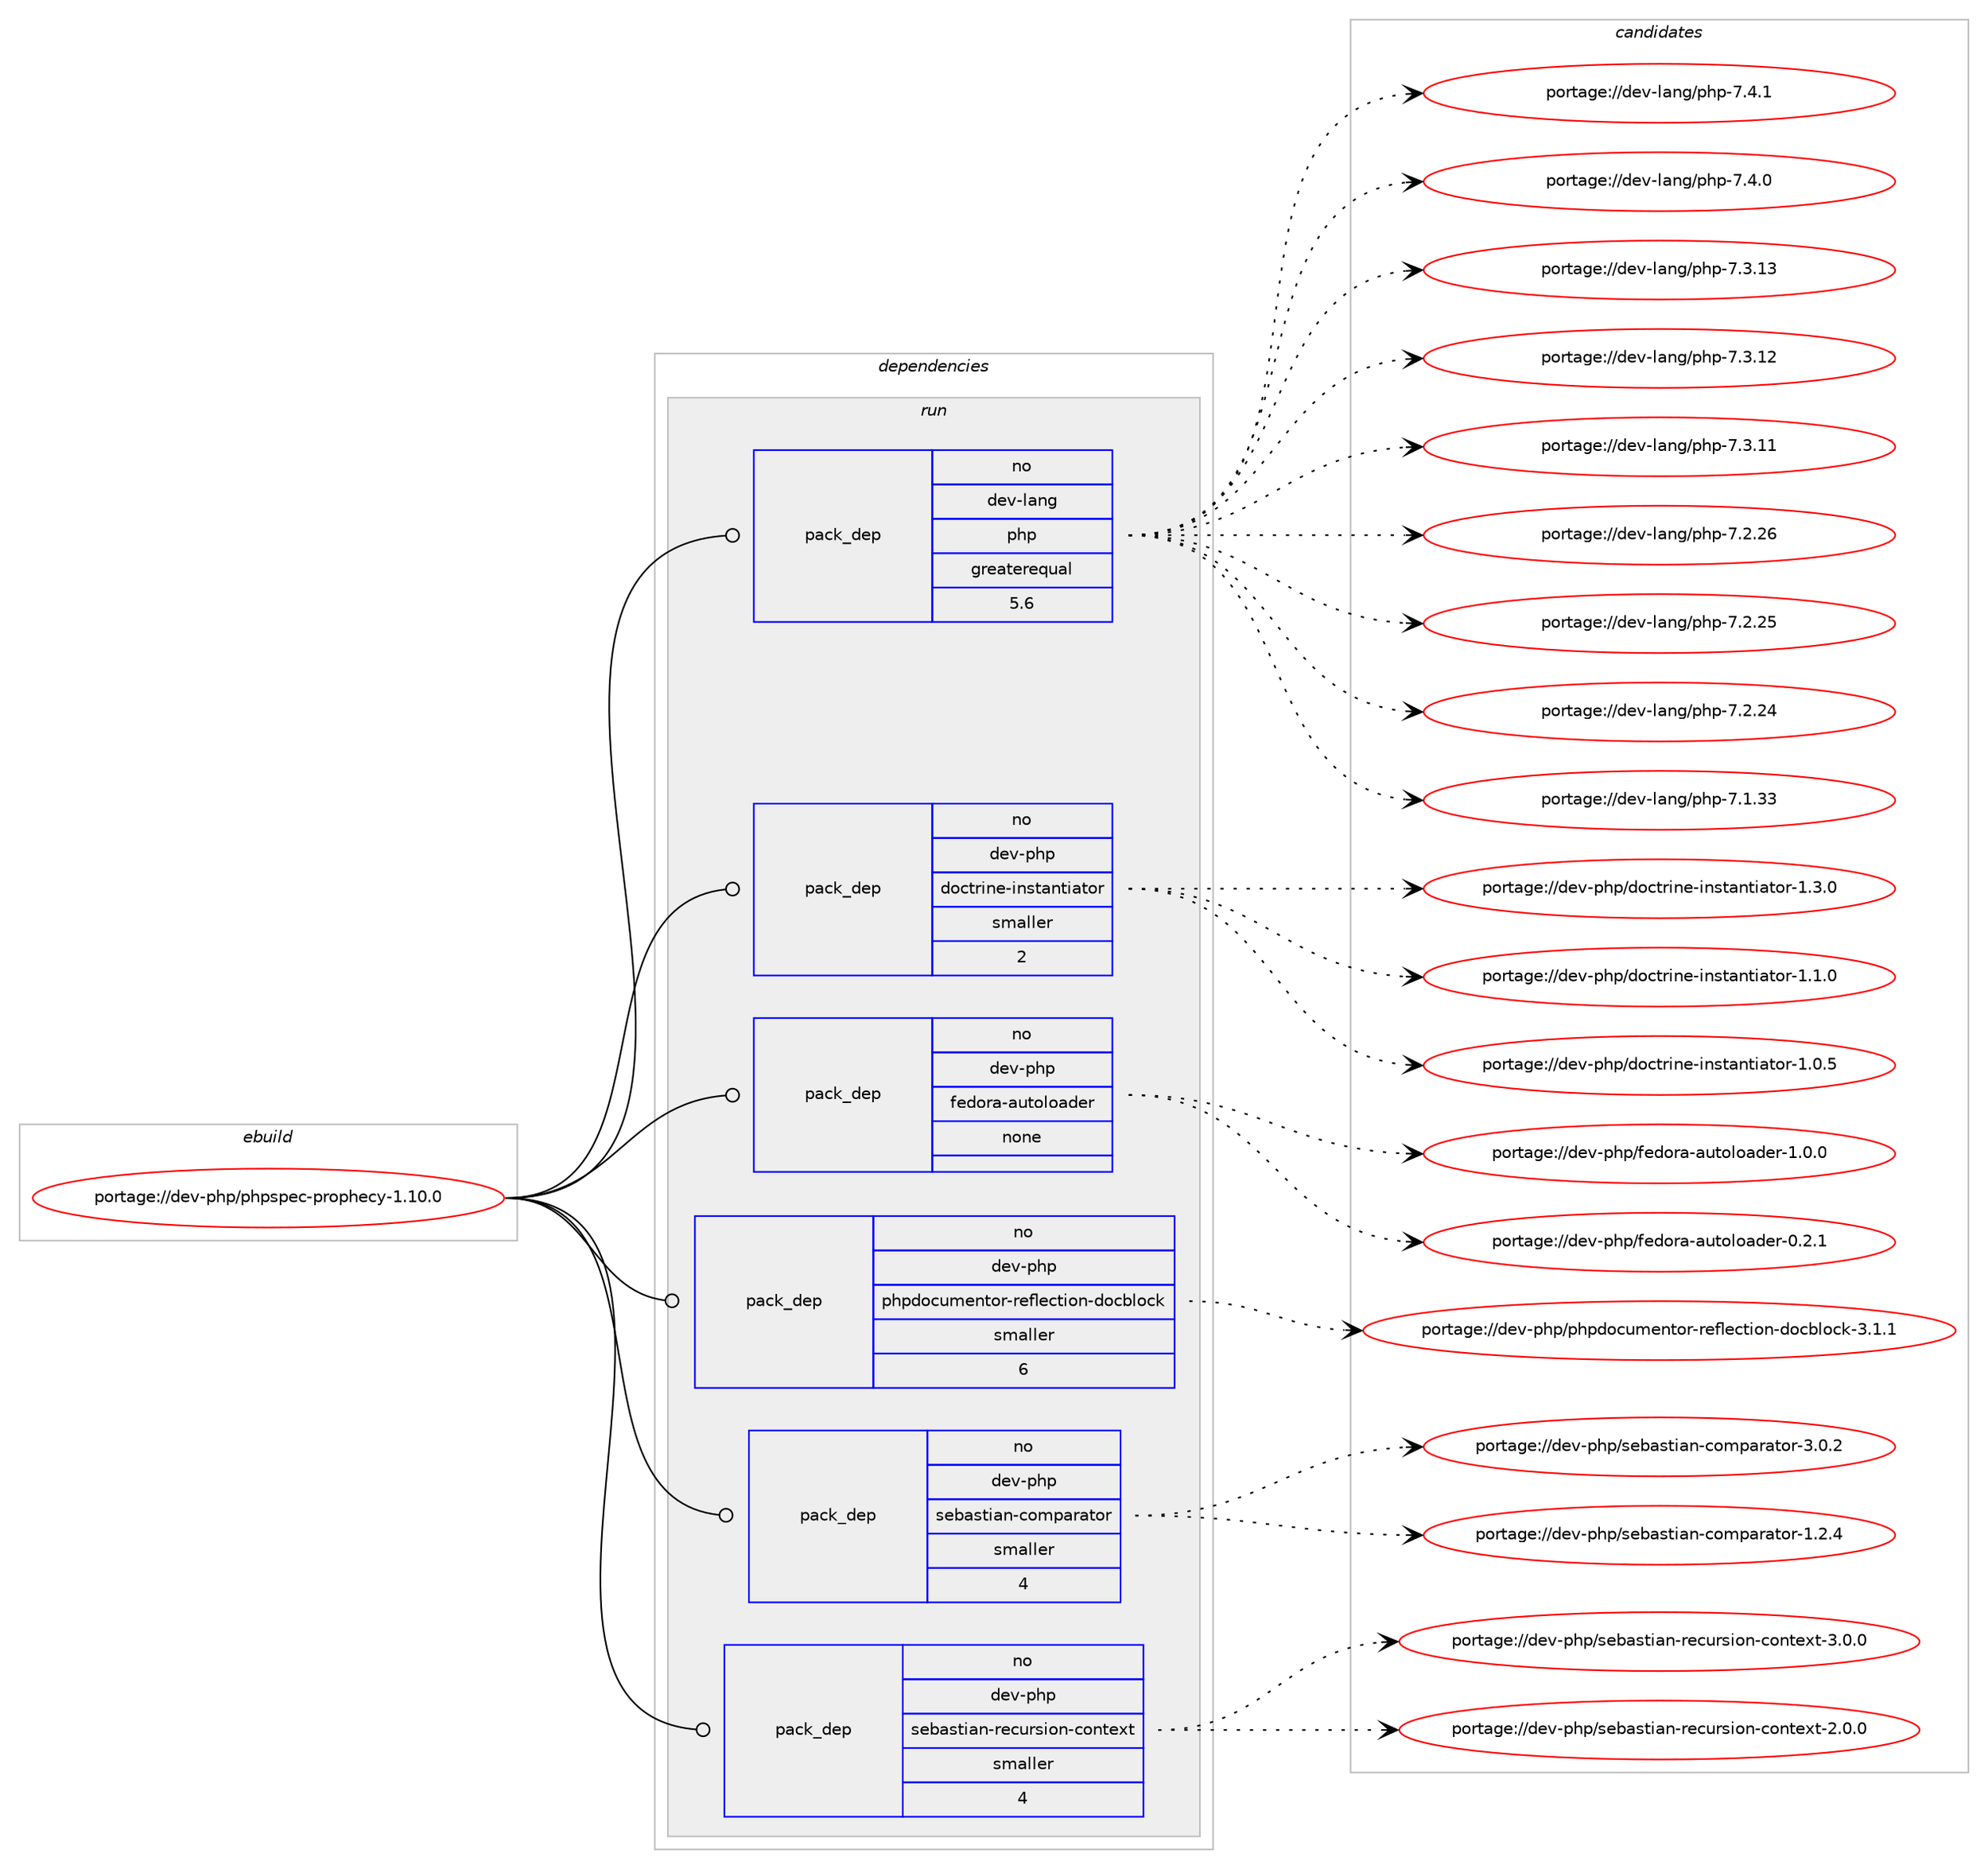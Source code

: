 digraph prolog {

# *************
# Graph options
# *************

newrank=true;
concentrate=true;
compound=true;
graph [rankdir=LR,fontname=Helvetica,fontsize=10,ranksep=1.5];#, ranksep=2.5, nodesep=0.2];
edge  [arrowhead=vee];
node  [fontname=Helvetica,fontsize=10];

# **********
# The ebuild
# **********

subgraph cluster_leftcol {
color=gray;
label=<<i>ebuild</i>>;
id [label="portage://dev-php/phpspec-prophecy-1.10.0", color=red, width=4, href="../dev-php/phpspec-prophecy-1.10.0.svg"];
}

# ****************
# The dependencies
# ****************

subgraph cluster_midcol {
color=gray;
label=<<i>dependencies</i>>;
subgraph cluster_compile {
fillcolor="#eeeeee";
style=filled;
label=<<i>compile</i>>;
}
subgraph cluster_compileandrun {
fillcolor="#eeeeee";
style=filled;
label=<<i>compile and run</i>>;
}
subgraph cluster_run {
fillcolor="#eeeeee";
style=filled;
label=<<i>run</i>>;
subgraph pack349703 {
dependency474644 [label=<<TABLE BORDER="0" CELLBORDER="1" CELLSPACING="0" CELLPADDING="4" WIDTH="220"><TR><TD ROWSPAN="6" CELLPADDING="30">pack_dep</TD></TR><TR><TD WIDTH="110">no</TD></TR><TR><TD>dev-lang</TD></TR><TR><TD>php</TD></TR><TR><TD>greaterequal</TD></TR><TR><TD>5.6</TD></TR></TABLE>>, shape=none, color=blue];
}
id:e -> dependency474644:w [weight=20,style="solid",arrowhead="odot"];
subgraph pack349704 {
dependency474645 [label=<<TABLE BORDER="0" CELLBORDER="1" CELLSPACING="0" CELLPADDING="4" WIDTH="220"><TR><TD ROWSPAN="6" CELLPADDING="30">pack_dep</TD></TR><TR><TD WIDTH="110">no</TD></TR><TR><TD>dev-php</TD></TR><TR><TD>doctrine-instantiator</TD></TR><TR><TD>smaller</TD></TR><TR><TD>2</TD></TR></TABLE>>, shape=none, color=blue];
}
id:e -> dependency474645:w [weight=20,style="solid",arrowhead="odot"];
subgraph pack349705 {
dependency474646 [label=<<TABLE BORDER="0" CELLBORDER="1" CELLSPACING="0" CELLPADDING="4" WIDTH="220"><TR><TD ROWSPAN="6" CELLPADDING="30">pack_dep</TD></TR><TR><TD WIDTH="110">no</TD></TR><TR><TD>dev-php</TD></TR><TR><TD>fedora-autoloader</TD></TR><TR><TD>none</TD></TR><TR><TD></TD></TR></TABLE>>, shape=none, color=blue];
}
id:e -> dependency474646:w [weight=20,style="solid",arrowhead="odot"];
subgraph pack349706 {
dependency474647 [label=<<TABLE BORDER="0" CELLBORDER="1" CELLSPACING="0" CELLPADDING="4" WIDTH="220"><TR><TD ROWSPAN="6" CELLPADDING="30">pack_dep</TD></TR><TR><TD WIDTH="110">no</TD></TR><TR><TD>dev-php</TD></TR><TR><TD>phpdocumentor-reflection-docblock</TD></TR><TR><TD>smaller</TD></TR><TR><TD>6</TD></TR></TABLE>>, shape=none, color=blue];
}
id:e -> dependency474647:w [weight=20,style="solid",arrowhead="odot"];
subgraph pack349707 {
dependency474648 [label=<<TABLE BORDER="0" CELLBORDER="1" CELLSPACING="0" CELLPADDING="4" WIDTH="220"><TR><TD ROWSPAN="6" CELLPADDING="30">pack_dep</TD></TR><TR><TD WIDTH="110">no</TD></TR><TR><TD>dev-php</TD></TR><TR><TD>sebastian-comparator</TD></TR><TR><TD>smaller</TD></TR><TR><TD>4</TD></TR></TABLE>>, shape=none, color=blue];
}
id:e -> dependency474648:w [weight=20,style="solid",arrowhead="odot"];
subgraph pack349708 {
dependency474649 [label=<<TABLE BORDER="0" CELLBORDER="1" CELLSPACING="0" CELLPADDING="4" WIDTH="220"><TR><TD ROWSPAN="6" CELLPADDING="30">pack_dep</TD></TR><TR><TD WIDTH="110">no</TD></TR><TR><TD>dev-php</TD></TR><TR><TD>sebastian-recursion-context</TD></TR><TR><TD>smaller</TD></TR><TR><TD>4</TD></TR></TABLE>>, shape=none, color=blue];
}
id:e -> dependency474649:w [weight=20,style="solid",arrowhead="odot"];
}
}

# **************
# The candidates
# **************

subgraph cluster_choices {
rank=same;
color=gray;
label=<<i>candidates</i>>;

subgraph choice349703 {
color=black;
nodesep=1;
choice100101118451089711010347112104112455546524649 [label="portage://dev-lang/php-7.4.1", color=red, width=4,href="../dev-lang/php-7.4.1.svg"];
choice100101118451089711010347112104112455546524648 [label="portage://dev-lang/php-7.4.0", color=red, width=4,href="../dev-lang/php-7.4.0.svg"];
choice10010111845108971101034711210411245554651464951 [label="portage://dev-lang/php-7.3.13", color=red, width=4,href="../dev-lang/php-7.3.13.svg"];
choice10010111845108971101034711210411245554651464950 [label="portage://dev-lang/php-7.3.12", color=red, width=4,href="../dev-lang/php-7.3.12.svg"];
choice10010111845108971101034711210411245554651464949 [label="portage://dev-lang/php-7.3.11", color=red, width=4,href="../dev-lang/php-7.3.11.svg"];
choice10010111845108971101034711210411245554650465054 [label="portage://dev-lang/php-7.2.26", color=red, width=4,href="../dev-lang/php-7.2.26.svg"];
choice10010111845108971101034711210411245554650465053 [label="portage://dev-lang/php-7.2.25", color=red, width=4,href="../dev-lang/php-7.2.25.svg"];
choice10010111845108971101034711210411245554650465052 [label="portage://dev-lang/php-7.2.24", color=red, width=4,href="../dev-lang/php-7.2.24.svg"];
choice10010111845108971101034711210411245554649465151 [label="portage://dev-lang/php-7.1.33", color=red, width=4,href="../dev-lang/php-7.1.33.svg"];
dependency474644:e -> choice100101118451089711010347112104112455546524649:w [style=dotted,weight="100"];
dependency474644:e -> choice100101118451089711010347112104112455546524648:w [style=dotted,weight="100"];
dependency474644:e -> choice10010111845108971101034711210411245554651464951:w [style=dotted,weight="100"];
dependency474644:e -> choice10010111845108971101034711210411245554651464950:w [style=dotted,weight="100"];
dependency474644:e -> choice10010111845108971101034711210411245554651464949:w [style=dotted,weight="100"];
dependency474644:e -> choice10010111845108971101034711210411245554650465054:w [style=dotted,weight="100"];
dependency474644:e -> choice10010111845108971101034711210411245554650465053:w [style=dotted,weight="100"];
dependency474644:e -> choice10010111845108971101034711210411245554650465052:w [style=dotted,weight="100"];
dependency474644:e -> choice10010111845108971101034711210411245554649465151:w [style=dotted,weight="100"];
}
subgraph choice349704 {
color=black;
nodesep=1;
choice100101118451121041124710011199116114105110101451051101151169711011610597116111114454946514648 [label="portage://dev-php/doctrine-instantiator-1.3.0", color=red, width=4,href="../dev-php/doctrine-instantiator-1.3.0.svg"];
choice100101118451121041124710011199116114105110101451051101151169711011610597116111114454946494648 [label="portage://dev-php/doctrine-instantiator-1.1.0", color=red, width=4,href="../dev-php/doctrine-instantiator-1.1.0.svg"];
choice100101118451121041124710011199116114105110101451051101151169711011610597116111114454946484653 [label="portage://dev-php/doctrine-instantiator-1.0.5", color=red, width=4,href="../dev-php/doctrine-instantiator-1.0.5.svg"];
dependency474645:e -> choice100101118451121041124710011199116114105110101451051101151169711011610597116111114454946514648:w [style=dotted,weight="100"];
dependency474645:e -> choice100101118451121041124710011199116114105110101451051101151169711011610597116111114454946494648:w [style=dotted,weight="100"];
dependency474645:e -> choice100101118451121041124710011199116114105110101451051101151169711011610597116111114454946484653:w [style=dotted,weight="100"];
}
subgraph choice349705 {
color=black;
nodesep=1;
choice100101118451121041124710210110011111497459711711611110811197100101114454946484648 [label="portage://dev-php/fedora-autoloader-1.0.0", color=red, width=4,href="../dev-php/fedora-autoloader-1.0.0.svg"];
choice100101118451121041124710210110011111497459711711611110811197100101114454846504649 [label="portage://dev-php/fedora-autoloader-0.2.1", color=red, width=4,href="../dev-php/fedora-autoloader-0.2.1.svg"];
dependency474646:e -> choice100101118451121041124710210110011111497459711711611110811197100101114454946484648:w [style=dotted,weight="100"];
dependency474646:e -> choice100101118451121041124710210110011111497459711711611110811197100101114454846504649:w [style=dotted,weight="100"];
}
subgraph choice349706 {
color=black;
nodesep=1;
choice100101118451121041124711210411210011199117109101110116111114451141011021081019911610511111045100111999810811199107455146494649 [label="portage://dev-php/phpdocumentor-reflection-docblock-3.1.1", color=red, width=4,href="../dev-php/phpdocumentor-reflection-docblock-3.1.1.svg"];
dependency474647:e -> choice100101118451121041124711210411210011199117109101110116111114451141011021081019911610511111045100111999810811199107455146494649:w [style=dotted,weight="100"];
}
subgraph choice349707 {
color=black;
nodesep=1;
choice100101118451121041124711510198971151161059711045991111091129711497116111114455146484650 [label="portage://dev-php/sebastian-comparator-3.0.2", color=red, width=4,href="../dev-php/sebastian-comparator-3.0.2.svg"];
choice100101118451121041124711510198971151161059711045991111091129711497116111114454946504652 [label="portage://dev-php/sebastian-comparator-1.2.4", color=red, width=4,href="../dev-php/sebastian-comparator-1.2.4.svg"];
dependency474648:e -> choice100101118451121041124711510198971151161059711045991111091129711497116111114455146484650:w [style=dotted,weight="100"];
dependency474648:e -> choice100101118451121041124711510198971151161059711045991111091129711497116111114454946504652:w [style=dotted,weight="100"];
}
subgraph choice349708 {
color=black;
nodesep=1;
choice100101118451121041124711510198971151161059711045114101991171141151051111104599111110116101120116455146484648 [label="portage://dev-php/sebastian-recursion-context-3.0.0", color=red, width=4,href="../dev-php/sebastian-recursion-context-3.0.0.svg"];
choice100101118451121041124711510198971151161059711045114101991171141151051111104599111110116101120116455046484648 [label="portage://dev-php/sebastian-recursion-context-2.0.0", color=red, width=4,href="../dev-php/sebastian-recursion-context-2.0.0.svg"];
dependency474649:e -> choice100101118451121041124711510198971151161059711045114101991171141151051111104599111110116101120116455146484648:w [style=dotted,weight="100"];
dependency474649:e -> choice100101118451121041124711510198971151161059711045114101991171141151051111104599111110116101120116455046484648:w [style=dotted,weight="100"];
}
}

}
